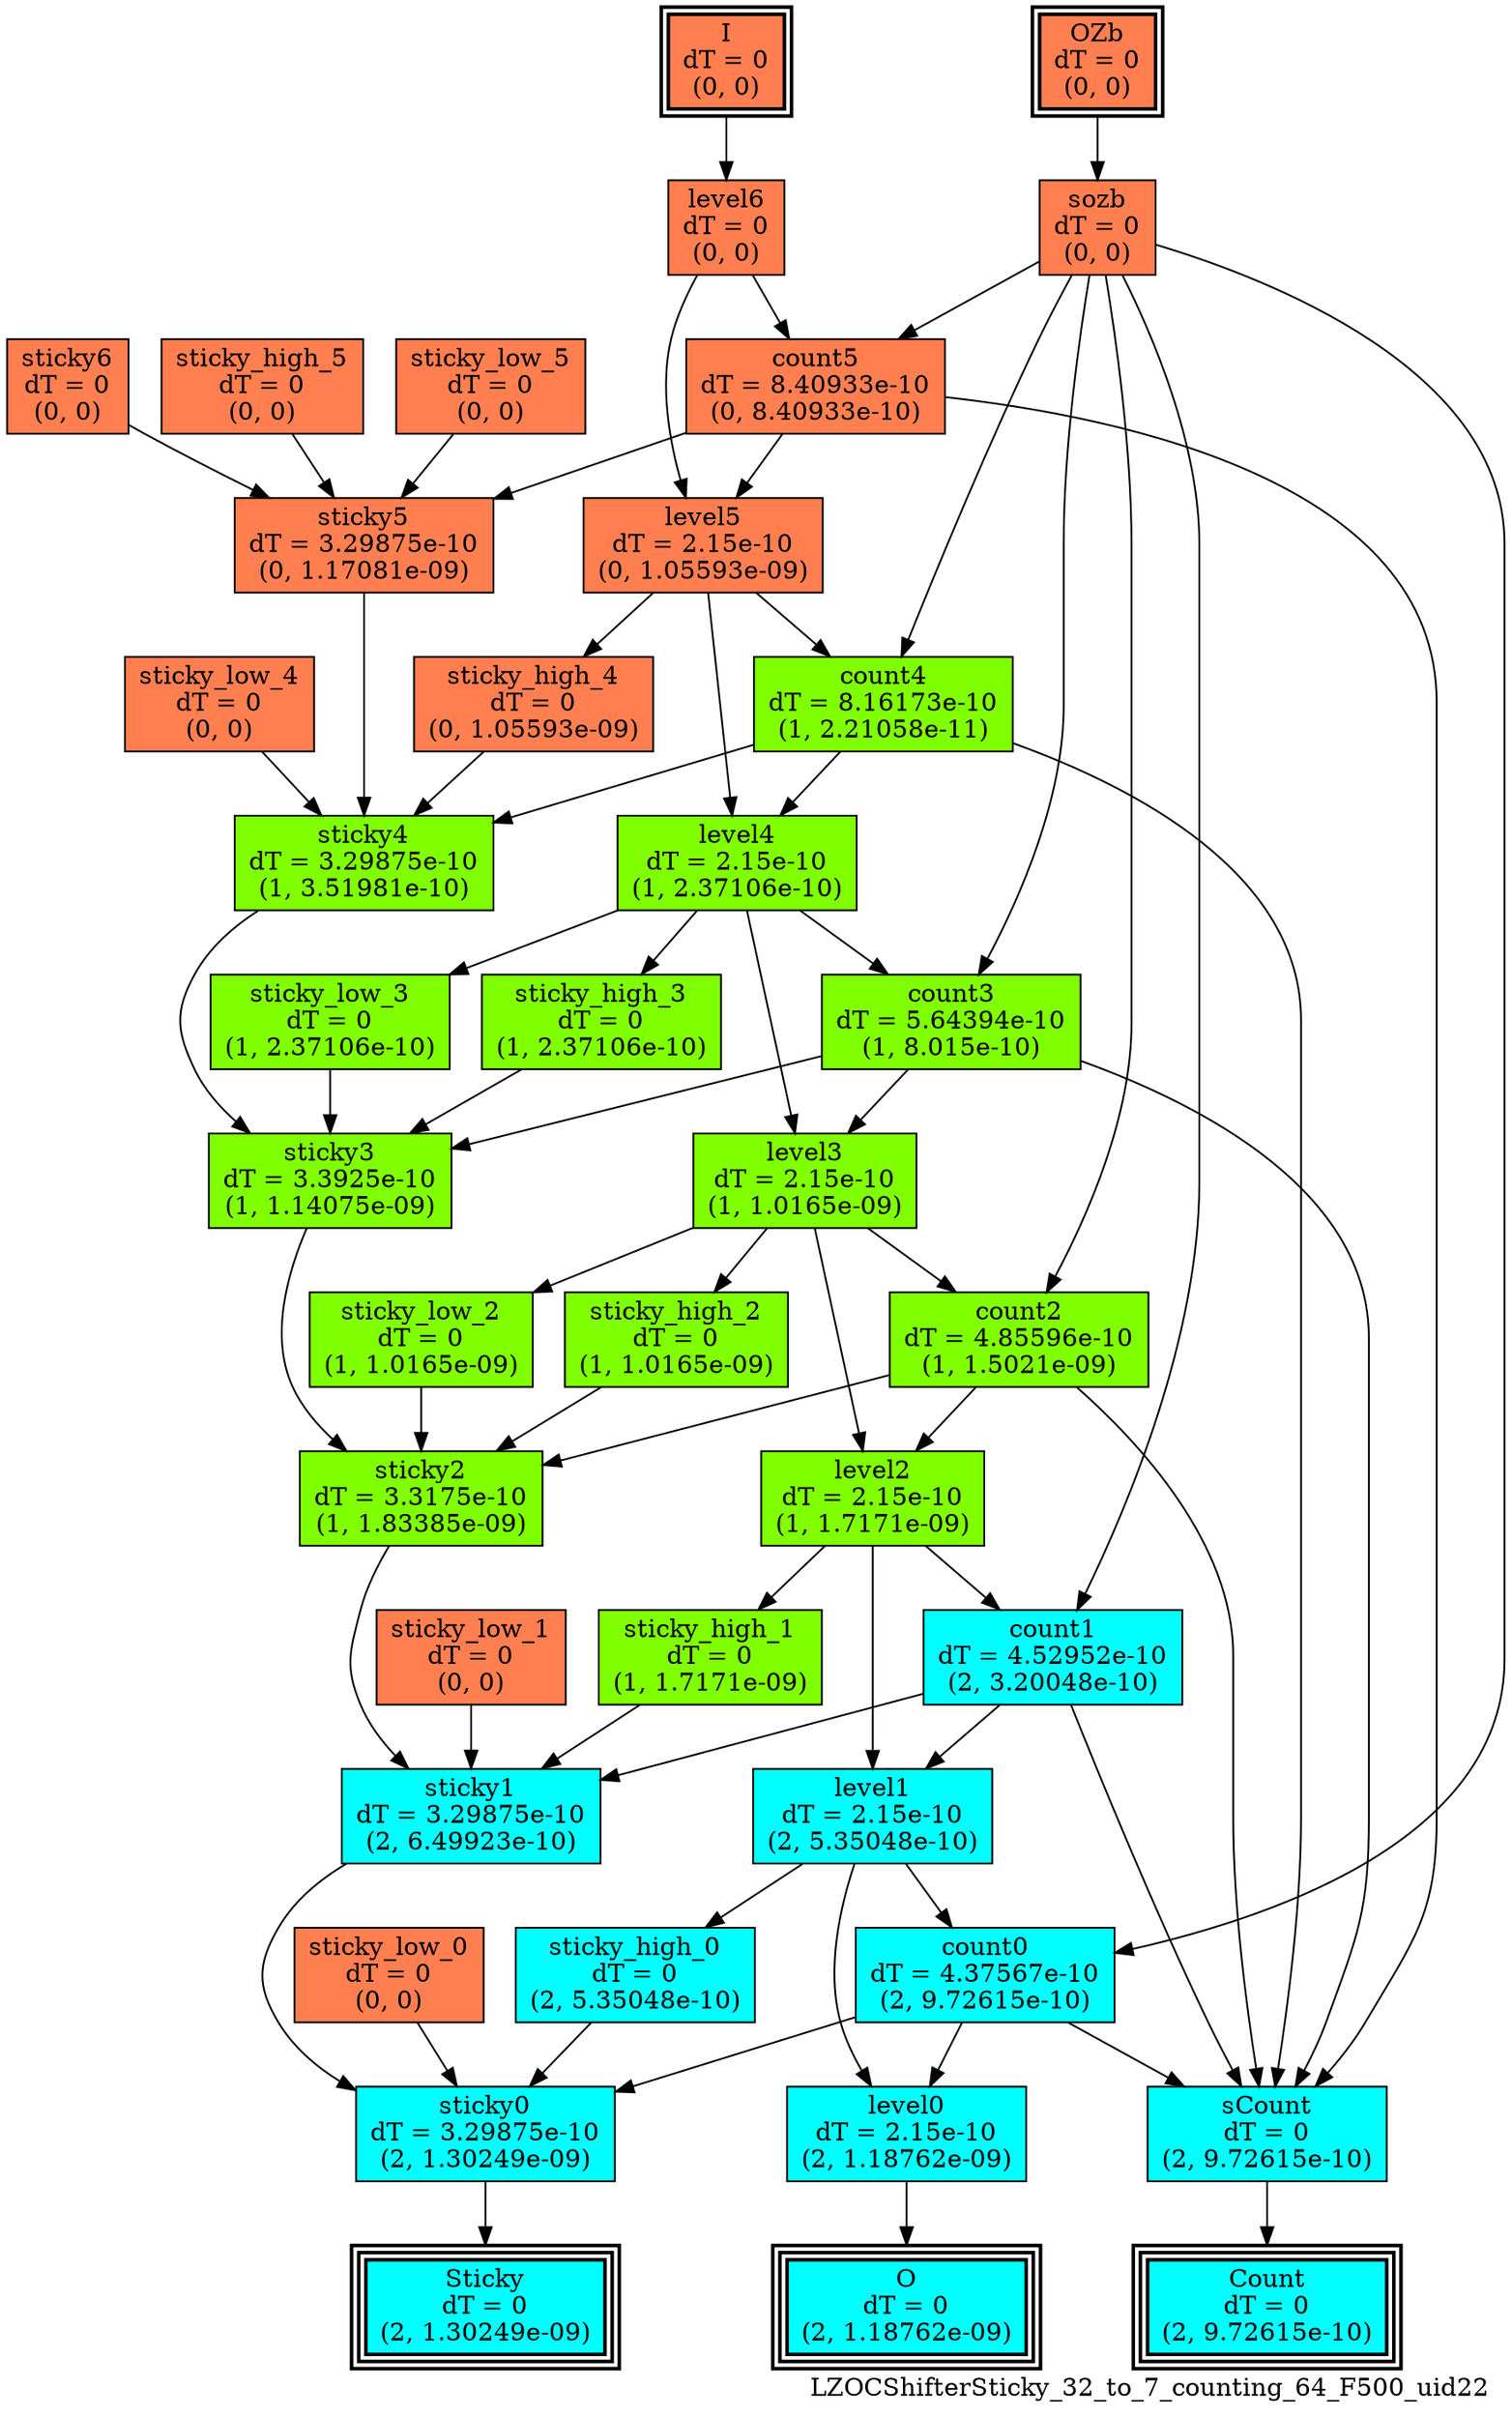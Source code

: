 digraph LZOCShifterSticky_32_to_7_counting_64_F500_uid22
{
	//graph drawing options
	label=LZOCShifterSticky_32_to_7_counting_64_F500_uid22;
	labelloc=bottom;
	labeljust=right;
	ratio=auto;
	nodesep=0.25;
	ranksep=0.5;

	//input/output signals of operator LZOCShifterSticky_32_to_7_counting_64_F500_uid22
	I__LZOCShifterSticky_32_to_7_counting_64_F500_uid22 [ label="I\ndT = 0\n(0, 0)", shape=box, color=black, style="bold, filled", fillcolor=coral, peripheries=2 ];
	OZb__LZOCShifterSticky_32_to_7_counting_64_F500_uid22 [ label="OZb\ndT = 0\n(0, 0)", shape=box, color=black, style="bold, filled", fillcolor=coral, peripheries=2 ];
	Count__LZOCShifterSticky_32_to_7_counting_64_F500_uid22 [ label="Count\ndT = 0\n(2, 9.72615e-10)", shape=box, color=black, style="bold, filled", fillcolor=cyan, peripheries=3 ];
	O__LZOCShifterSticky_32_to_7_counting_64_F500_uid22 [ label="O\ndT = 0\n(2, 1.18762e-09)", shape=box, color=black, style="bold, filled", fillcolor=cyan, peripheries=3 ];
	Sticky__LZOCShifterSticky_32_to_7_counting_64_F500_uid22 [ label="Sticky\ndT = 0\n(2, 1.30249e-09)", shape=box, color=black, style="bold, filled", fillcolor=cyan, peripheries=3 ];
	{rank=same I__LZOCShifterSticky_32_to_7_counting_64_F500_uid22, OZb__LZOCShifterSticky_32_to_7_counting_64_F500_uid22};
	{rank=same Count__LZOCShifterSticky_32_to_7_counting_64_F500_uid22, O__LZOCShifterSticky_32_to_7_counting_64_F500_uid22, Sticky__LZOCShifterSticky_32_to_7_counting_64_F500_uid22};
	//internal signals of operator LZOCShifterSticky_32_to_7_counting_64_F500_uid22
	level6__LZOCShifterSticky_32_to_7_counting_64_F500_uid22 [ label="level6\ndT = 0\n(0, 0)", shape=box, color=black, style=filled, fillcolor=coral, peripheries=1 ];
	sozb__LZOCShifterSticky_32_to_7_counting_64_F500_uid22 [ label="sozb\ndT = 0\n(0, 0)", shape=box, color=black, style=filled, fillcolor=coral, peripheries=1 ];
	sticky6__LZOCShifterSticky_32_to_7_counting_64_F500_uid22 [ label="sticky6\ndT = 0\n(0, 0)", shape=box, color=black, style=filled, fillcolor=coral, peripheries=1 ];
	count5__LZOCShifterSticky_32_to_7_counting_64_F500_uid22 [ label="count5\ndT = 8.40933e-10\n(0, 8.40933e-10)", shape=box, color=black, style=filled, fillcolor=coral, peripheries=1 ];
	level5__LZOCShifterSticky_32_to_7_counting_64_F500_uid22 [ label="level5\ndT = 2.15e-10\n(0, 1.05593e-09)", shape=box, color=black, style=filled, fillcolor=coral, peripheries=1 ];
	sticky_high_5__LZOCShifterSticky_32_to_7_counting_64_F500_uid22 [ label="sticky_high_5\ndT = 0\n(0, 0)", shape=box, color=black, style=filled, fillcolor=coral, peripheries=1 ];
	sticky_low_5__LZOCShifterSticky_32_to_7_counting_64_F500_uid22 [ label="sticky_low_5\ndT = 0\n(0, 0)", shape=box, color=black, style=filled, fillcolor=coral, peripheries=1 ];
	sticky5__LZOCShifterSticky_32_to_7_counting_64_F500_uid22 [ label="sticky5\ndT = 3.29875e-10\n(0, 1.17081e-09)", shape=box, color=black, style=filled, fillcolor=coral, peripheries=1 ];
	count4__LZOCShifterSticky_32_to_7_counting_64_F500_uid22 [ label="count4\ndT = 8.16173e-10\n(1, 2.21058e-11)", shape=box, color=black, style=filled, fillcolor=chartreuse, peripheries=1 ];
	level4__LZOCShifterSticky_32_to_7_counting_64_F500_uid22 [ label="level4\ndT = 2.15e-10\n(1, 2.37106e-10)", shape=box, color=black, style=filled, fillcolor=chartreuse, peripheries=1 ];
	sticky_high_4__LZOCShifterSticky_32_to_7_counting_64_F500_uid22 [ label="sticky_high_4\ndT = 0\n(0, 1.05593e-09)", shape=box, color=black, style=filled, fillcolor=coral, peripheries=1 ];
	sticky_low_4__LZOCShifterSticky_32_to_7_counting_64_F500_uid22 [ label="sticky_low_4\ndT = 0\n(0, 0)", shape=box, color=black, style=filled, fillcolor=coral, peripheries=1 ];
	sticky4__LZOCShifterSticky_32_to_7_counting_64_F500_uid22 [ label="sticky4\ndT = 3.29875e-10\n(1, 3.51981e-10)", shape=box, color=black, style=filled, fillcolor=chartreuse, peripheries=1 ];
	count3__LZOCShifterSticky_32_to_7_counting_64_F500_uid22 [ label="count3\ndT = 5.64394e-10\n(1, 8.015e-10)", shape=box, color=black, style=filled, fillcolor=chartreuse, peripheries=1 ];
	level3__LZOCShifterSticky_32_to_7_counting_64_F500_uid22 [ label="level3\ndT = 2.15e-10\n(1, 1.0165e-09)", shape=box, color=black, style=filled, fillcolor=chartreuse, peripheries=1 ];
	sticky_high_3__LZOCShifterSticky_32_to_7_counting_64_F500_uid22 [ label="sticky_high_3\ndT = 0\n(1, 2.37106e-10)", shape=box, color=black, style=filled, fillcolor=chartreuse, peripheries=1 ];
	sticky_low_3__LZOCShifterSticky_32_to_7_counting_64_F500_uid22 [ label="sticky_low_3\ndT = 0\n(1, 2.37106e-10)", shape=box, color=black, style=filled, fillcolor=chartreuse, peripheries=1 ];
	sticky3__LZOCShifterSticky_32_to_7_counting_64_F500_uid22 [ label="sticky3\ndT = 3.3925e-10\n(1, 1.14075e-09)", shape=box, color=black, style=filled, fillcolor=chartreuse, peripheries=1 ];
	count2__LZOCShifterSticky_32_to_7_counting_64_F500_uid22 [ label="count2\ndT = 4.85596e-10\n(1, 1.5021e-09)", shape=box, color=black, style=filled, fillcolor=chartreuse, peripheries=1 ];
	level2__LZOCShifterSticky_32_to_7_counting_64_F500_uid22 [ label="level2\ndT = 2.15e-10\n(1, 1.7171e-09)", shape=box, color=black, style=filled, fillcolor=chartreuse, peripheries=1 ];
	sticky_high_2__LZOCShifterSticky_32_to_7_counting_64_F500_uid22 [ label="sticky_high_2\ndT = 0\n(1, 1.0165e-09)", shape=box, color=black, style=filled, fillcolor=chartreuse, peripheries=1 ];
	sticky_low_2__LZOCShifterSticky_32_to_7_counting_64_F500_uid22 [ label="sticky_low_2\ndT = 0\n(1, 1.0165e-09)", shape=box, color=black, style=filled, fillcolor=chartreuse, peripheries=1 ];
	sticky2__LZOCShifterSticky_32_to_7_counting_64_F500_uid22 [ label="sticky2\ndT = 3.3175e-10\n(1, 1.83385e-09)", shape=box, color=black, style=filled, fillcolor=chartreuse, peripheries=1 ];
	count1__LZOCShifterSticky_32_to_7_counting_64_F500_uid22 [ label="count1\ndT = 4.52952e-10\n(2, 3.20048e-10)", shape=box, color=black, style=filled, fillcolor=cyan, peripheries=1 ];
	level1__LZOCShifterSticky_32_to_7_counting_64_F500_uid22 [ label="level1\ndT = 2.15e-10\n(2, 5.35048e-10)", shape=box, color=black, style=filled, fillcolor=cyan, peripheries=1 ];
	sticky_high_1__LZOCShifterSticky_32_to_7_counting_64_F500_uid22 [ label="sticky_high_1\ndT = 0\n(1, 1.7171e-09)", shape=box, color=black, style=filled, fillcolor=chartreuse, peripheries=1 ];
	sticky_low_1__LZOCShifterSticky_32_to_7_counting_64_F500_uid22 [ label="sticky_low_1\ndT = 0\n(0, 0)", shape=box, color=black, style=filled, fillcolor=coral, peripheries=1 ];
	sticky1__LZOCShifterSticky_32_to_7_counting_64_F500_uid22 [ label="sticky1\ndT = 3.29875e-10\n(2, 6.49923e-10)", shape=box, color=black, style=filled, fillcolor=cyan, peripheries=1 ];
	count0__LZOCShifterSticky_32_to_7_counting_64_F500_uid22 [ label="count0\ndT = 4.37567e-10\n(2, 9.72615e-10)", shape=box, color=black, style=filled, fillcolor=cyan, peripheries=1 ];
	level0__LZOCShifterSticky_32_to_7_counting_64_F500_uid22 [ label="level0\ndT = 2.15e-10\n(2, 1.18762e-09)", shape=box, color=black, style=filled, fillcolor=cyan, peripheries=1 ];
	sticky_high_0__LZOCShifterSticky_32_to_7_counting_64_F500_uid22 [ label="sticky_high_0\ndT = 0\n(2, 5.35048e-10)", shape=box, color=black, style=filled, fillcolor=cyan, peripheries=1 ];
	sticky_low_0__LZOCShifterSticky_32_to_7_counting_64_F500_uid22 [ label="sticky_low_0\ndT = 0\n(0, 0)", shape=box, color=black, style=filled, fillcolor=coral, peripheries=1 ];
	sticky0__LZOCShifterSticky_32_to_7_counting_64_F500_uid22 [ label="sticky0\ndT = 3.29875e-10\n(2, 1.30249e-09)", shape=box, color=black, style=filled, fillcolor=cyan, peripheries=1 ];
	sCount__LZOCShifterSticky_32_to_7_counting_64_F500_uid22 [ label="sCount\ndT = 0\n(2, 9.72615e-10)", shape=box, color=black, style=filled, fillcolor=cyan, peripheries=1 ];

	//subcomponents of operator LZOCShifterSticky_32_to_7_counting_64_F500_uid22

	//input and internal signal connections of operator LZOCShifterSticky_32_to_7_counting_64_F500_uid22
	I__LZOCShifterSticky_32_to_7_counting_64_F500_uid22 -> level6__LZOCShifterSticky_32_to_7_counting_64_F500_uid22 [ arrowhead=normal, arrowsize=1.0, arrowtail=normal, color=black, dir=forward  ];
	OZb__LZOCShifterSticky_32_to_7_counting_64_F500_uid22 -> sozb__LZOCShifterSticky_32_to_7_counting_64_F500_uid22 [ arrowhead=normal, arrowsize=1.0, arrowtail=normal, color=black, dir=forward  ];
	level6__LZOCShifterSticky_32_to_7_counting_64_F500_uid22 -> count5__LZOCShifterSticky_32_to_7_counting_64_F500_uid22 [ arrowhead=normal, arrowsize=1.0, arrowtail=normal, color=black, dir=forward  ];
	level6__LZOCShifterSticky_32_to_7_counting_64_F500_uid22 -> level5__LZOCShifterSticky_32_to_7_counting_64_F500_uid22 [ arrowhead=normal, arrowsize=1.0, arrowtail=normal, color=black, dir=forward  ];
	sozb__LZOCShifterSticky_32_to_7_counting_64_F500_uid22 -> count5__LZOCShifterSticky_32_to_7_counting_64_F500_uid22 [ arrowhead=normal, arrowsize=1.0, arrowtail=normal, color=black, dir=forward  ];
	sozb__LZOCShifterSticky_32_to_7_counting_64_F500_uid22 -> count4__LZOCShifterSticky_32_to_7_counting_64_F500_uid22 [ arrowhead=normal, arrowsize=1.0, arrowtail=normal, color=black, dir=forward  ];
	sozb__LZOCShifterSticky_32_to_7_counting_64_F500_uid22 -> count3__LZOCShifterSticky_32_to_7_counting_64_F500_uid22 [ arrowhead=normal, arrowsize=1.0, arrowtail=normal, color=black, dir=forward  ];
	sozb__LZOCShifterSticky_32_to_7_counting_64_F500_uid22 -> count2__LZOCShifterSticky_32_to_7_counting_64_F500_uid22 [ arrowhead=normal, arrowsize=1.0, arrowtail=normal, color=black, dir=forward  ];
	sozb__LZOCShifterSticky_32_to_7_counting_64_F500_uid22 -> count1__LZOCShifterSticky_32_to_7_counting_64_F500_uid22 [ arrowhead=normal, arrowsize=1.0, arrowtail=normal, color=black, dir=forward  ];
	sozb__LZOCShifterSticky_32_to_7_counting_64_F500_uid22 -> count0__LZOCShifterSticky_32_to_7_counting_64_F500_uid22 [ arrowhead=normal, arrowsize=1.0, arrowtail=normal, color=black, dir=forward  ];
	sticky6__LZOCShifterSticky_32_to_7_counting_64_F500_uid22 -> sticky5__LZOCShifterSticky_32_to_7_counting_64_F500_uid22 [ arrowhead=normal, arrowsize=1.0, arrowtail=normal, color=black, dir=forward  ];
	count5__LZOCShifterSticky_32_to_7_counting_64_F500_uid22 -> level5__LZOCShifterSticky_32_to_7_counting_64_F500_uid22 [ arrowhead=normal, arrowsize=1.0, arrowtail=normal, color=black, dir=forward  ];
	count5__LZOCShifterSticky_32_to_7_counting_64_F500_uid22 -> sticky5__LZOCShifterSticky_32_to_7_counting_64_F500_uid22 [ arrowhead=normal, arrowsize=1.0, arrowtail=normal, color=black, dir=forward  ];
	count5__LZOCShifterSticky_32_to_7_counting_64_F500_uid22 -> sCount__LZOCShifterSticky_32_to_7_counting_64_F500_uid22 [ arrowhead=normal, arrowsize=1.0, arrowtail=normal, color=black, dir=forward  ];
	level5__LZOCShifterSticky_32_to_7_counting_64_F500_uid22 -> count4__LZOCShifterSticky_32_to_7_counting_64_F500_uid22 [ arrowhead=normal, arrowsize=1.0, arrowtail=normal, color=black, dir=forward  ];
	level5__LZOCShifterSticky_32_to_7_counting_64_F500_uid22 -> level4__LZOCShifterSticky_32_to_7_counting_64_F500_uid22 [ arrowhead=normal, arrowsize=1.0, arrowtail=normal, color=black, dir=forward  ];
	level5__LZOCShifterSticky_32_to_7_counting_64_F500_uid22 -> sticky_high_4__LZOCShifterSticky_32_to_7_counting_64_F500_uid22 [ arrowhead=normal, arrowsize=1.0, arrowtail=normal, color=black, dir=forward  ];
	sticky_high_5__LZOCShifterSticky_32_to_7_counting_64_F500_uid22 -> sticky5__LZOCShifterSticky_32_to_7_counting_64_F500_uid22 [ arrowhead=normal, arrowsize=1.0, arrowtail=normal, color=black, dir=forward  ];
	sticky_low_5__LZOCShifterSticky_32_to_7_counting_64_F500_uid22 -> sticky5__LZOCShifterSticky_32_to_7_counting_64_F500_uid22 [ arrowhead=normal, arrowsize=1.0, arrowtail=normal, color=black, dir=forward  ];
	sticky5__LZOCShifterSticky_32_to_7_counting_64_F500_uid22 -> sticky4__LZOCShifterSticky_32_to_7_counting_64_F500_uid22 [ arrowhead=normal, arrowsize=1.0, arrowtail=normal, color=black, dir=forward  ];
	count4__LZOCShifterSticky_32_to_7_counting_64_F500_uid22 -> level4__LZOCShifterSticky_32_to_7_counting_64_F500_uid22 [ arrowhead=normal, arrowsize=1.0, arrowtail=normal, color=black, dir=forward  ];
	count4__LZOCShifterSticky_32_to_7_counting_64_F500_uid22 -> sticky4__LZOCShifterSticky_32_to_7_counting_64_F500_uid22 [ arrowhead=normal, arrowsize=1.0, arrowtail=normal, color=black, dir=forward  ];
	count4__LZOCShifterSticky_32_to_7_counting_64_F500_uid22 -> sCount__LZOCShifterSticky_32_to_7_counting_64_F500_uid22 [ arrowhead=normal, arrowsize=1.0, arrowtail=normal, color=black, dir=forward  ];
	level4__LZOCShifterSticky_32_to_7_counting_64_F500_uid22 -> count3__LZOCShifterSticky_32_to_7_counting_64_F500_uid22 [ arrowhead=normal, arrowsize=1.0, arrowtail=normal, color=black, dir=forward  ];
	level4__LZOCShifterSticky_32_to_7_counting_64_F500_uid22 -> level3__LZOCShifterSticky_32_to_7_counting_64_F500_uid22 [ arrowhead=normal, arrowsize=1.0, arrowtail=normal, color=black, dir=forward  ];
	level4__LZOCShifterSticky_32_to_7_counting_64_F500_uid22 -> sticky_high_3__LZOCShifterSticky_32_to_7_counting_64_F500_uid22 [ arrowhead=normal, arrowsize=1.0, arrowtail=normal, color=black, dir=forward  ];
	level4__LZOCShifterSticky_32_to_7_counting_64_F500_uid22 -> sticky_low_3__LZOCShifterSticky_32_to_7_counting_64_F500_uid22 [ arrowhead=normal, arrowsize=1.0, arrowtail=normal, color=black, dir=forward  ];
	sticky_high_4__LZOCShifterSticky_32_to_7_counting_64_F500_uid22 -> sticky4__LZOCShifterSticky_32_to_7_counting_64_F500_uid22 [ arrowhead=normal, arrowsize=1.0, arrowtail=normal, color=black, dir=forward  ];
	sticky_low_4__LZOCShifterSticky_32_to_7_counting_64_F500_uid22 -> sticky4__LZOCShifterSticky_32_to_7_counting_64_F500_uid22 [ arrowhead=normal, arrowsize=1.0, arrowtail=normal, color=black, dir=forward  ];
	sticky4__LZOCShifterSticky_32_to_7_counting_64_F500_uid22 -> sticky3__LZOCShifterSticky_32_to_7_counting_64_F500_uid22 [ arrowhead=normal, arrowsize=1.0, arrowtail=normal, color=black, dir=forward  ];
	count3__LZOCShifterSticky_32_to_7_counting_64_F500_uid22 -> level3__LZOCShifterSticky_32_to_7_counting_64_F500_uid22 [ arrowhead=normal, arrowsize=1.0, arrowtail=normal, color=black, dir=forward  ];
	count3__LZOCShifterSticky_32_to_7_counting_64_F500_uid22 -> sticky3__LZOCShifterSticky_32_to_7_counting_64_F500_uid22 [ arrowhead=normal, arrowsize=1.0, arrowtail=normal, color=black, dir=forward  ];
	count3__LZOCShifterSticky_32_to_7_counting_64_F500_uid22 -> sCount__LZOCShifterSticky_32_to_7_counting_64_F500_uid22 [ arrowhead=normal, arrowsize=1.0, arrowtail=normal, color=black, dir=forward  ];
	level3__LZOCShifterSticky_32_to_7_counting_64_F500_uid22 -> count2__LZOCShifterSticky_32_to_7_counting_64_F500_uid22 [ arrowhead=normal, arrowsize=1.0, arrowtail=normal, color=black, dir=forward  ];
	level3__LZOCShifterSticky_32_to_7_counting_64_F500_uid22 -> level2__LZOCShifterSticky_32_to_7_counting_64_F500_uid22 [ arrowhead=normal, arrowsize=1.0, arrowtail=normal, color=black, dir=forward  ];
	level3__LZOCShifterSticky_32_to_7_counting_64_F500_uid22 -> sticky_high_2__LZOCShifterSticky_32_to_7_counting_64_F500_uid22 [ arrowhead=normal, arrowsize=1.0, arrowtail=normal, color=black, dir=forward  ];
	level3__LZOCShifterSticky_32_to_7_counting_64_F500_uid22 -> sticky_low_2__LZOCShifterSticky_32_to_7_counting_64_F500_uid22 [ arrowhead=normal, arrowsize=1.0, arrowtail=normal, color=black, dir=forward  ];
	sticky_high_3__LZOCShifterSticky_32_to_7_counting_64_F500_uid22 -> sticky3__LZOCShifterSticky_32_to_7_counting_64_F500_uid22 [ arrowhead=normal, arrowsize=1.0, arrowtail=normal, color=black, dir=forward  ];
	sticky_low_3__LZOCShifterSticky_32_to_7_counting_64_F500_uid22 -> sticky3__LZOCShifterSticky_32_to_7_counting_64_F500_uid22 [ arrowhead=normal, arrowsize=1.0, arrowtail=normal, color=black, dir=forward  ];
	sticky3__LZOCShifterSticky_32_to_7_counting_64_F500_uid22 -> sticky2__LZOCShifterSticky_32_to_7_counting_64_F500_uid22 [ arrowhead=normal, arrowsize=1.0, arrowtail=normal, color=black, dir=forward  ];
	count2__LZOCShifterSticky_32_to_7_counting_64_F500_uid22 -> level2__LZOCShifterSticky_32_to_7_counting_64_F500_uid22 [ arrowhead=normal, arrowsize=1.0, arrowtail=normal, color=black, dir=forward  ];
	count2__LZOCShifterSticky_32_to_7_counting_64_F500_uid22 -> sticky2__LZOCShifterSticky_32_to_7_counting_64_F500_uid22 [ arrowhead=normal, arrowsize=1.0, arrowtail=normal, color=black, dir=forward  ];
	count2__LZOCShifterSticky_32_to_7_counting_64_F500_uid22 -> sCount__LZOCShifterSticky_32_to_7_counting_64_F500_uid22 [ arrowhead=normal, arrowsize=1.0, arrowtail=normal, color=black, dir=forward  ];
	level2__LZOCShifterSticky_32_to_7_counting_64_F500_uid22 -> count1__LZOCShifterSticky_32_to_7_counting_64_F500_uid22 [ arrowhead=normal, arrowsize=1.0, arrowtail=normal, color=black, dir=forward  ];
	level2__LZOCShifterSticky_32_to_7_counting_64_F500_uid22 -> level1__LZOCShifterSticky_32_to_7_counting_64_F500_uid22 [ arrowhead=normal, arrowsize=1.0, arrowtail=normal, color=black, dir=forward  ];
	level2__LZOCShifterSticky_32_to_7_counting_64_F500_uid22 -> sticky_high_1__LZOCShifterSticky_32_to_7_counting_64_F500_uid22 [ arrowhead=normal, arrowsize=1.0, arrowtail=normal, color=black, dir=forward  ];
	sticky_high_2__LZOCShifterSticky_32_to_7_counting_64_F500_uid22 -> sticky2__LZOCShifterSticky_32_to_7_counting_64_F500_uid22 [ arrowhead=normal, arrowsize=1.0, arrowtail=normal, color=black, dir=forward  ];
	sticky_low_2__LZOCShifterSticky_32_to_7_counting_64_F500_uid22 -> sticky2__LZOCShifterSticky_32_to_7_counting_64_F500_uid22 [ arrowhead=normal, arrowsize=1.0, arrowtail=normal, color=black, dir=forward  ];
	sticky2__LZOCShifterSticky_32_to_7_counting_64_F500_uid22 -> sticky1__LZOCShifterSticky_32_to_7_counting_64_F500_uid22 [ arrowhead=normal, arrowsize=1.0, arrowtail=normal, color=black, dir=forward  ];
	count1__LZOCShifterSticky_32_to_7_counting_64_F500_uid22 -> level1__LZOCShifterSticky_32_to_7_counting_64_F500_uid22 [ arrowhead=normal, arrowsize=1.0, arrowtail=normal, color=black, dir=forward  ];
	count1__LZOCShifterSticky_32_to_7_counting_64_F500_uid22 -> sticky1__LZOCShifterSticky_32_to_7_counting_64_F500_uid22 [ arrowhead=normal, arrowsize=1.0, arrowtail=normal, color=black, dir=forward  ];
	count1__LZOCShifterSticky_32_to_7_counting_64_F500_uid22 -> sCount__LZOCShifterSticky_32_to_7_counting_64_F500_uid22 [ arrowhead=normal, arrowsize=1.0, arrowtail=normal, color=black, dir=forward  ];
	level1__LZOCShifterSticky_32_to_7_counting_64_F500_uid22 -> count0__LZOCShifterSticky_32_to_7_counting_64_F500_uid22 [ arrowhead=normal, arrowsize=1.0, arrowtail=normal, color=black, dir=forward  ];
	level1__LZOCShifterSticky_32_to_7_counting_64_F500_uid22 -> level0__LZOCShifterSticky_32_to_7_counting_64_F500_uid22 [ arrowhead=normal, arrowsize=1.0, arrowtail=normal, color=black, dir=forward  ];
	level1__LZOCShifterSticky_32_to_7_counting_64_F500_uid22 -> sticky_high_0__LZOCShifterSticky_32_to_7_counting_64_F500_uid22 [ arrowhead=normal, arrowsize=1.0, arrowtail=normal, color=black, dir=forward  ];
	sticky_high_1__LZOCShifterSticky_32_to_7_counting_64_F500_uid22 -> sticky1__LZOCShifterSticky_32_to_7_counting_64_F500_uid22 [ arrowhead=normal, arrowsize=1.0, arrowtail=normal, color=black, dir=forward  ];
	sticky_low_1__LZOCShifterSticky_32_to_7_counting_64_F500_uid22 -> sticky1__LZOCShifterSticky_32_to_7_counting_64_F500_uid22 [ arrowhead=normal, arrowsize=1.0, arrowtail=normal, color=black, dir=forward  ];
	sticky1__LZOCShifterSticky_32_to_7_counting_64_F500_uid22 -> sticky0__LZOCShifterSticky_32_to_7_counting_64_F500_uid22 [ arrowhead=normal, arrowsize=1.0, arrowtail=normal, color=black, dir=forward  ];
	count0__LZOCShifterSticky_32_to_7_counting_64_F500_uid22 -> level0__LZOCShifterSticky_32_to_7_counting_64_F500_uid22 [ arrowhead=normal, arrowsize=1.0, arrowtail=normal, color=black, dir=forward  ];
	count0__LZOCShifterSticky_32_to_7_counting_64_F500_uid22 -> sticky0__LZOCShifterSticky_32_to_7_counting_64_F500_uid22 [ arrowhead=normal, arrowsize=1.0, arrowtail=normal, color=black, dir=forward  ];
	count0__LZOCShifterSticky_32_to_7_counting_64_F500_uid22 -> sCount__LZOCShifterSticky_32_to_7_counting_64_F500_uid22 [ arrowhead=normal, arrowsize=1.0, arrowtail=normal, color=black, dir=forward  ];
	level0__LZOCShifterSticky_32_to_7_counting_64_F500_uid22 -> O__LZOCShifterSticky_32_to_7_counting_64_F500_uid22 [ arrowhead=normal, arrowsize=1.0, arrowtail=normal, color=black, dir=forward  ];
	sticky_high_0__LZOCShifterSticky_32_to_7_counting_64_F500_uid22 -> sticky0__LZOCShifterSticky_32_to_7_counting_64_F500_uid22 [ arrowhead=normal, arrowsize=1.0, arrowtail=normal, color=black, dir=forward  ];
	sticky_low_0__LZOCShifterSticky_32_to_7_counting_64_F500_uid22 -> sticky0__LZOCShifterSticky_32_to_7_counting_64_F500_uid22 [ arrowhead=normal, arrowsize=1.0, arrowtail=normal, color=black, dir=forward  ];
	sticky0__LZOCShifterSticky_32_to_7_counting_64_F500_uid22 -> Sticky__LZOCShifterSticky_32_to_7_counting_64_F500_uid22 [ arrowhead=normal, arrowsize=1.0, arrowtail=normal, color=black, dir=forward  ];
	sCount__LZOCShifterSticky_32_to_7_counting_64_F500_uid22 -> Count__LZOCShifterSticky_32_to_7_counting_64_F500_uid22 [ arrowhead=normal, arrowsize=1.0, arrowtail=normal, color=black, dir=forward  ];
}


